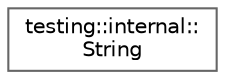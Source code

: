 digraph "クラス階層図"
{
 // LATEX_PDF_SIZE
  bgcolor="transparent";
  edge [fontname=Helvetica,fontsize=10,labelfontname=Helvetica,labelfontsize=10];
  node [fontname=Helvetica,fontsize=10,shape=box,height=0.2,width=0.4];
  rankdir="LR";
  Node0 [id="Node000000",label="testing::internal::\lString",height=0.2,width=0.4,color="grey40", fillcolor="white", style="filled",URL="$classtesting_1_1internal_1_1_string.html",tooltip=" "];
}

